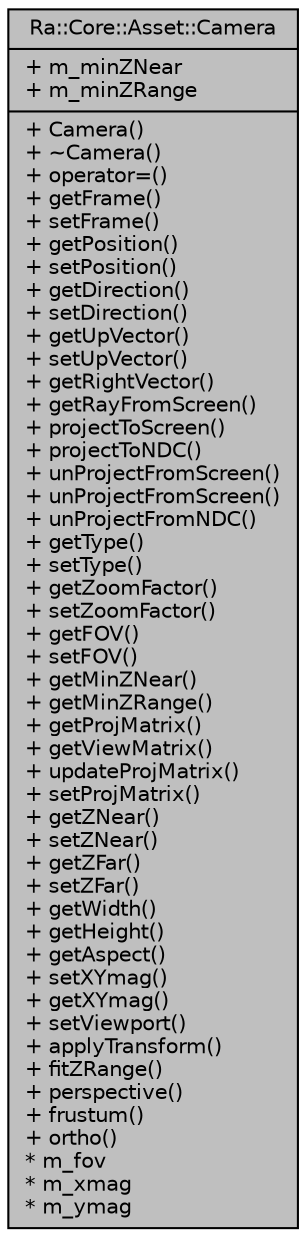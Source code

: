 digraph "Ra::Core::Asset::Camera"
{
 // INTERACTIVE_SVG=YES
 // LATEX_PDF_SIZE
  edge [fontname="Helvetica",fontsize="10",labelfontname="Helvetica",labelfontsize="10"];
  node [fontname="Helvetica",fontsize="10",shape=record];
  Node1 [label="{Ra::Core::Asset::Camera\n|+ m_minZNear\l+ m_minZRange\l|+ Camera()\l+ ~Camera()\l+ operator=()\l+ getFrame()\l+ setFrame()\l+ getPosition()\l+ setPosition()\l+ getDirection()\l+ setDirection()\l+ getUpVector()\l+ setUpVector()\l+ getRightVector()\l+ getRayFromScreen()\l+ projectToScreen()\l+ projectToNDC()\l+ unProjectFromScreen()\l+ unProjectFromScreen()\l+ unProjectFromNDC()\l+ getType()\l+ setType()\l+ getZoomFactor()\l+ setZoomFactor()\l+ getFOV()\l+ setFOV()\l+ getMinZNear()\l+ getMinZRange()\l+ getProjMatrix()\l+ getViewMatrix()\l+ updateProjMatrix()\l+ setProjMatrix()\l+ getZNear()\l+ setZNear()\l+ getZFar()\l+ setZFar()\l+ getWidth()\l+ getHeight()\l+ getAspect()\l+ setXYmag()\l+ getXYmag()\l+ setViewport()\l+ applyTransform()\l+ fitZRange()\l+ perspective()\l+ frustum()\l+ ortho()\l* m_fov\l* m_xmag\l* m_ymag\l}",height=0.2,width=0.4,color="black", fillcolor="grey75", style="filled", fontcolor="black",tooltip="Camera class storing the Camera frame and the projection properties The view direction is -z in camer..."];
}

